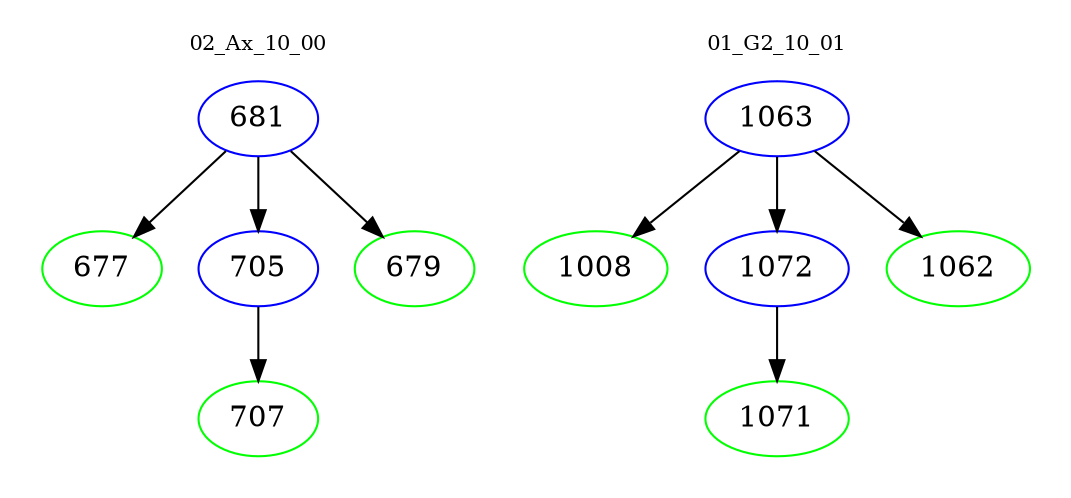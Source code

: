 digraph{
subgraph cluster_0 {
color = white
label = "02_Ax_10_00";
fontsize=10;
T0_681 [label="681", color="blue"]
T0_681 -> T0_677 [color="black"]
T0_677 [label="677", color="green"]
T0_681 -> T0_705 [color="black"]
T0_705 [label="705", color="blue"]
T0_705 -> T0_707 [color="black"]
T0_707 [label="707", color="green"]
T0_681 -> T0_679 [color="black"]
T0_679 [label="679", color="green"]
}
subgraph cluster_1 {
color = white
label = "01_G2_10_01";
fontsize=10;
T1_1063 [label="1063", color="blue"]
T1_1063 -> T1_1008 [color="black"]
T1_1008 [label="1008", color="green"]
T1_1063 -> T1_1072 [color="black"]
T1_1072 [label="1072", color="blue"]
T1_1072 -> T1_1071 [color="black"]
T1_1071 [label="1071", color="green"]
T1_1063 -> T1_1062 [color="black"]
T1_1062 [label="1062", color="green"]
}
}
